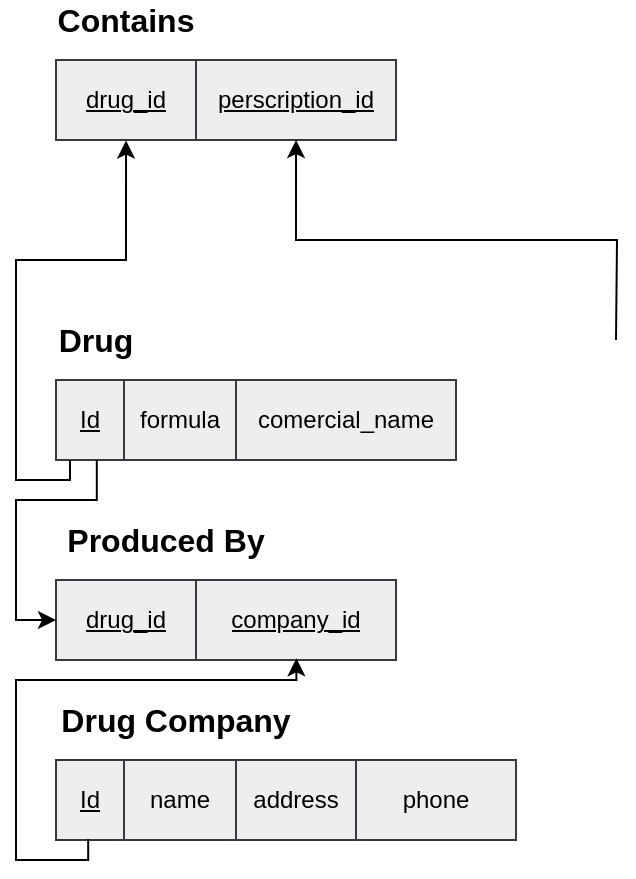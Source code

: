 <mxfile version="14.5.1" type="device"><diagram id="awQnCeHu5diEvYcB-MYF" name="Page-1"><mxGraphModel dx="1185" dy="685" grid="1" gridSize="10" guides="1" tooltips="1" connect="1" arrows="1" fold="1" page="1" pageScale="1" pageWidth="827" pageHeight="600" math="0" shadow="0"><root><mxCell id="0"/><mxCell id="1" parent="0"/><mxCell id="kJ5_Qsa9cfAEKe3kq9mb-8" value="" style="shape=table;html=1;whiteSpace=wrap;startSize=0;container=1;collapsible=0;childLayout=tableLayout;fillColor=#eeeeee;strokeColor=#36393d;" parent="1" vertex="1"><mxGeometry x="40" y="240" width="200" height="40" as="geometry"/></mxCell><mxCell id="kJ5_Qsa9cfAEKe3kq9mb-9" value="" style="shape=partialRectangle;html=1;whiteSpace=wrap;collapsible=0;dropTarget=0;pointerEvents=0;fillColor=none;top=0;left=0;bottom=0;right=0;points=[[0,0.5],[1,0.5]];portConstraint=eastwest;" parent="kJ5_Qsa9cfAEKe3kq9mb-8" vertex="1"><mxGeometry width="200" height="40" as="geometry"/></mxCell><mxCell id="kJ5_Qsa9cfAEKe3kq9mb-10" value="&lt;u&gt;Id&lt;/u&gt;" style="shape=partialRectangle;html=1;whiteSpace=wrap;connectable=0;fillColor=none;top=0;left=0;bottom=0;right=0;overflow=hidden;" parent="kJ5_Qsa9cfAEKe3kq9mb-9" vertex="1"><mxGeometry width="34" height="40" as="geometry"/></mxCell><mxCell id="kJ5_Qsa9cfAEKe3kq9mb-11" value="formula" style="shape=partialRectangle;html=1;whiteSpace=wrap;connectable=0;fillColor=none;top=0;left=0;bottom=0;right=0;overflow=hidden;" parent="kJ5_Qsa9cfAEKe3kq9mb-9" vertex="1"><mxGeometry x="34" width="56" height="40" as="geometry"/></mxCell><mxCell id="kJ5_Qsa9cfAEKe3kq9mb-13" value="comercial_name" style="shape=partialRectangle;html=1;whiteSpace=wrap;connectable=0;fillColor=none;top=0;left=0;bottom=0;right=0;overflow=hidden;" parent="kJ5_Qsa9cfAEKe3kq9mb-9" vertex="1"><mxGeometry x="90" width="110" height="40" as="geometry"/></mxCell><mxCell id="kJ5_Qsa9cfAEKe3kq9mb-12" value="&lt;span style=&quot;font-size: 16px&quot;&gt;&lt;b&gt;Drug&lt;/b&gt;&lt;/span&gt;" style="text;html=1;strokeColor=none;fillColor=none;align=center;verticalAlign=middle;whiteSpace=wrap;rounded=0;" parent="1" vertex="1"><mxGeometry x="40" y="210" width="40" height="20" as="geometry"/></mxCell><mxCell id="kJ5_Qsa9cfAEKe3kq9mb-14" value="" style="shape=table;html=1;whiteSpace=wrap;startSize=0;container=1;collapsible=0;childLayout=tableLayout;fillColor=#eeeeee;strokeColor=#36393d;" parent="1" vertex="1"><mxGeometry x="40" y="430" width="230" height="40" as="geometry"/></mxCell><mxCell id="kJ5_Qsa9cfAEKe3kq9mb-15" value="" style="shape=partialRectangle;html=1;whiteSpace=wrap;collapsible=0;dropTarget=0;pointerEvents=0;fillColor=none;top=0;left=0;bottom=0;right=0;points=[[0,0.5],[1,0.5]];portConstraint=eastwest;" parent="kJ5_Qsa9cfAEKe3kq9mb-14" vertex="1"><mxGeometry width="230" height="40" as="geometry"/></mxCell><mxCell id="kJ5_Qsa9cfAEKe3kq9mb-16" value="&lt;u&gt;Id&lt;/u&gt;" style="shape=partialRectangle;html=1;whiteSpace=wrap;connectable=0;fillColor=none;top=0;left=0;bottom=0;right=0;overflow=hidden;" parent="kJ5_Qsa9cfAEKe3kq9mb-15" vertex="1"><mxGeometry width="34" height="40" as="geometry"/></mxCell><mxCell id="kJ5_Qsa9cfAEKe3kq9mb-17" value="name" style="shape=partialRectangle;html=1;whiteSpace=wrap;connectable=0;fillColor=none;top=0;left=0;bottom=0;right=0;overflow=hidden;" parent="kJ5_Qsa9cfAEKe3kq9mb-15" vertex="1"><mxGeometry x="34" width="56" height="40" as="geometry"/></mxCell><mxCell id="kJ5_Qsa9cfAEKe3kq9mb-18" value="address" style="shape=partialRectangle;html=1;whiteSpace=wrap;connectable=0;fillColor=none;top=0;left=0;bottom=0;right=0;overflow=hidden;" parent="kJ5_Qsa9cfAEKe3kq9mb-15" vertex="1"><mxGeometry x="90" width="60" height="40" as="geometry"/></mxCell><mxCell id="kJ5_Qsa9cfAEKe3kq9mb-20" value="phone" style="shape=partialRectangle;html=1;whiteSpace=wrap;connectable=0;fillColor=none;top=0;left=0;bottom=0;right=0;overflow=hidden;" parent="kJ5_Qsa9cfAEKe3kq9mb-15" vertex="1"><mxGeometry x="150" width="80" height="40" as="geometry"/></mxCell><mxCell id="kJ5_Qsa9cfAEKe3kq9mb-19" value="&lt;span style=&quot;font-size: 16px&quot;&gt;&lt;b&gt;Drug Company&lt;/b&gt;&lt;/span&gt;" style="text;html=1;strokeColor=none;fillColor=none;align=center;verticalAlign=middle;whiteSpace=wrap;rounded=0;" parent="1" vertex="1"><mxGeometry x="40" y="400" width="120" height="20" as="geometry"/></mxCell><mxCell id="kJ5_Qsa9cfAEKe3kq9mb-39" value="" style="shape=table;html=1;whiteSpace=wrap;startSize=0;container=1;collapsible=0;childLayout=tableLayout;fillColor=#eeeeee;strokeColor=#36393d;" parent="1" vertex="1"><mxGeometry x="40" y="80" width="170" height="40" as="geometry"/></mxCell><mxCell id="kJ5_Qsa9cfAEKe3kq9mb-40" value="" style="shape=partialRectangle;html=1;whiteSpace=wrap;collapsible=0;dropTarget=0;pointerEvents=0;fillColor=none;top=0;left=0;bottom=0;right=0;points=[[0,0.5],[1,0.5]];portConstraint=eastwest;" parent="kJ5_Qsa9cfAEKe3kq9mb-39" vertex="1"><mxGeometry width="170" height="40" as="geometry"/></mxCell><mxCell id="kJ5_Qsa9cfAEKe3kq9mb-41" value="&lt;u&gt;drug_id&lt;/u&gt;" style="shape=partialRectangle;html=1;whiteSpace=wrap;connectable=0;fillColor=none;top=0;left=0;bottom=0;right=0;overflow=hidden;" parent="kJ5_Qsa9cfAEKe3kq9mb-40" vertex="1"><mxGeometry width="70" height="40" as="geometry"/></mxCell><mxCell id="kJ5_Qsa9cfAEKe3kq9mb-42" value="&lt;u&gt;perscription_id&lt;/u&gt;" style="shape=partialRectangle;html=1;whiteSpace=wrap;connectable=0;fillColor=none;top=0;left=0;bottom=0;right=0;overflow=hidden;" parent="kJ5_Qsa9cfAEKe3kq9mb-40" vertex="1"><mxGeometry x="70" width="100" height="40" as="geometry"/></mxCell><mxCell id="kJ5_Qsa9cfAEKe3kq9mb-44" value="&lt;span style=&quot;font-size: 16px&quot;&gt;&lt;b&gt;Contains&lt;/b&gt;&lt;/span&gt;" style="text;html=1;strokeColor=none;fillColor=none;align=center;verticalAlign=middle;whiteSpace=wrap;rounded=0;" parent="1" vertex="1"><mxGeometry x="40" y="50" width="70" height="20" as="geometry"/></mxCell><mxCell id="kJ5_Qsa9cfAEKe3kq9mb-45" style="edgeStyle=orthogonalEdgeStyle;rounded=0;orthogonalLoop=1;jettySize=auto;html=1;exitX=0;exitY=0.5;exitDx=0;exitDy=0;entryX=0.706;entryY=1;entryDx=0;entryDy=0;entryPerimeter=0;" parent="1" target="kJ5_Qsa9cfAEKe3kq9mb-40" edge="1"><mxGeometry relative="1" as="geometry"><mxPoint x="320" y="220" as="sourcePoint"/></mxGeometry></mxCell><mxCell id="kJ5_Qsa9cfAEKe3kq9mb-46" style="edgeStyle=orthogonalEdgeStyle;rounded=0;orthogonalLoop=1;jettySize=auto;html=1;exitX=0.035;exitY=1.008;exitDx=0;exitDy=0;entryX=0.206;entryY=1.007;entryDx=0;entryDy=0;entryPerimeter=0;exitPerimeter=0;" parent="1" source="kJ5_Qsa9cfAEKe3kq9mb-9" target="kJ5_Qsa9cfAEKe3kq9mb-40" edge="1"><mxGeometry relative="1" as="geometry"><Array as="points"><mxPoint x="47" y="290"/><mxPoint x="20" y="290"/><mxPoint x="20" y="180"/><mxPoint x="75" y="180"/></Array></mxGeometry></mxCell><mxCell id="kJ5_Qsa9cfAEKe3kq9mb-47" value="" style="shape=table;html=1;whiteSpace=wrap;startSize=0;container=1;collapsible=0;childLayout=tableLayout;fillColor=#eeeeee;strokeColor=#36393d;" parent="1" vertex="1"><mxGeometry x="40" y="340" width="170" height="40" as="geometry"/></mxCell><mxCell id="kJ5_Qsa9cfAEKe3kq9mb-48" value="" style="shape=partialRectangle;html=1;whiteSpace=wrap;collapsible=0;dropTarget=0;pointerEvents=0;fillColor=none;top=0;left=0;bottom=0;right=0;points=[[0,0.5],[1,0.5]];portConstraint=eastwest;" parent="kJ5_Qsa9cfAEKe3kq9mb-47" vertex="1"><mxGeometry width="170" height="40" as="geometry"/></mxCell><mxCell id="kJ5_Qsa9cfAEKe3kq9mb-49" value="&lt;u&gt;drug_id&lt;/u&gt;" style="shape=partialRectangle;html=1;whiteSpace=wrap;connectable=0;fillColor=none;top=0;left=0;bottom=0;right=0;overflow=hidden;" parent="kJ5_Qsa9cfAEKe3kq9mb-48" vertex="1"><mxGeometry width="70" height="40" as="geometry"/></mxCell><mxCell id="kJ5_Qsa9cfAEKe3kq9mb-50" value="&lt;u&gt;company_id&lt;/u&gt;" style="shape=partialRectangle;html=1;whiteSpace=wrap;connectable=0;fillColor=none;top=0;left=0;bottom=0;right=0;overflow=hidden;" parent="kJ5_Qsa9cfAEKe3kq9mb-48" vertex="1"><mxGeometry x="70" width="100" height="40" as="geometry"/></mxCell><mxCell id="kJ5_Qsa9cfAEKe3kq9mb-51" value="&lt;span style=&quot;font-size: 16px&quot;&gt;&lt;b&gt;Produced By&lt;/b&gt;&lt;/span&gt;" style="text;html=1;strokeColor=none;fillColor=none;align=center;verticalAlign=middle;whiteSpace=wrap;rounded=0;" parent="1" vertex="1"><mxGeometry x="40" y="310" width="110" height="20" as="geometry"/></mxCell><mxCell id="kJ5_Qsa9cfAEKe3kq9mb-52" style="edgeStyle=orthogonalEdgeStyle;rounded=0;orthogonalLoop=1;jettySize=auto;html=1;exitX=0.102;exitY=1;exitDx=0;exitDy=0;exitPerimeter=0;" parent="1" source="kJ5_Qsa9cfAEKe3kq9mb-9" target="kJ5_Qsa9cfAEKe3kq9mb-48" edge="1"><mxGeometry relative="1" as="geometry"><Array as="points"><mxPoint x="60" y="300"/><mxPoint x="20" y="300"/><mxPoint x="20" y="360"/></Array></mxGeometry></mxCell><mxCell id="kJ5_Qsa9cfAEKe3kq9mb-53" style="edgeStyle=orthogonalEdgeStyle;rounded=0;orthogonalLoop=1;jettySize=auto;html=1;exitX=0.07;exitY=0.986;exitDx=0;exitDy=0;entryX=0.707;entryY=0.979;entryDx=0;entryDy=0;entryPerimeter=0;exitPerimeter=0;" parent="1" source="kJ5_Qsa9cfAEKe3kq9mb-15" target="kJ5_Qsa9cfAEKe3kq9mb-48" edge="1"><mxGeometry relative="1" as="geometry"><Array as="points"><mxPoint x="56" y="480"/><mxPoint x="20" y="480"/><mxPoint x="20" y="390"/><mxPoint x="160" y="390"/></Array></mxGeometry></mxCell></root></mxGraphModel></diagram></mxfile>